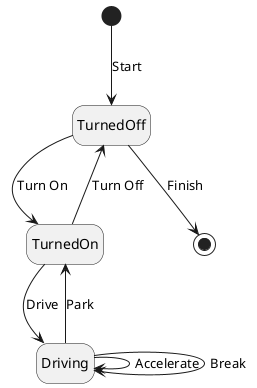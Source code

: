 @startuml
hide empty description

[*] --> TurnedOff : Start

TurnedOff --> TurnedOn : Turn On
TurnedOn --> TurnedOff : Turn Off

TurnedOn --> Driving   : Drive
Driving --> Driving  : Accelerate
Driving --> Driving  : Break
Driving --> TurnedOn  : Park

TurnedOff --> [*] : Finish
@enduml